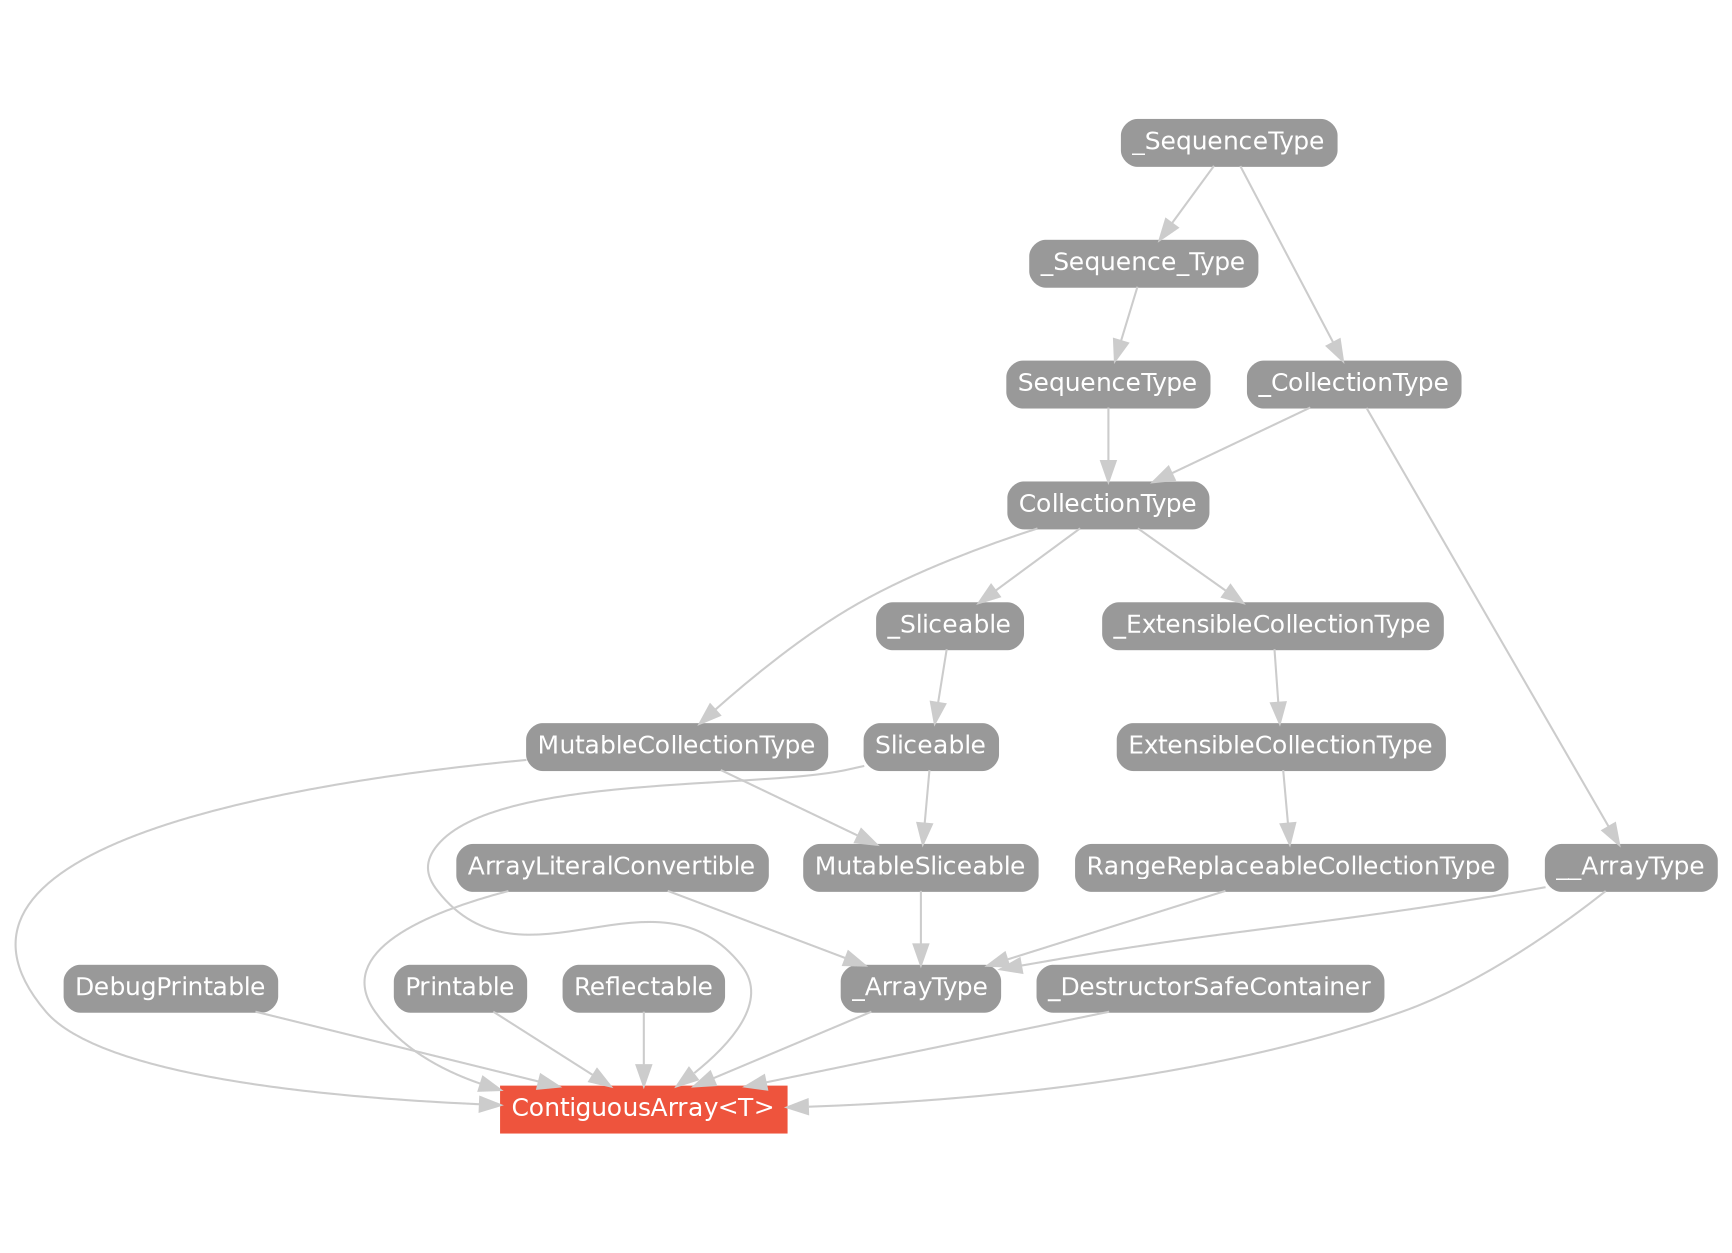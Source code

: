 strict digraph "ContiguousArray<T> - Type Hierarchy - SwiftDoc.org" {
    pad="0.1,0.8"
    node [shape=box, style="filled,rounded", color="#999999", fillcolor="#999999", fontcolor=white, fontname=Helvetica, fontnames="Helvetica,sansserif", fontsize=12, margin="0.07,0.05", height="0.3"]
    edge [color="#cccccc"]
    "ArrayLiteralConvertible" [URL="/protocol/ArrayLiteralConvertible/"]
    "CollectionType" [URL="/protocol/CollectionType/"]
    "ContiguousArray<T>" [URL="/type/ContiguousArray/", style="filled", fillcolor="#ee543d", color="#ee543d"]
    "DebugPrintable" [URL="/protocol/DebugPrintable/"]
    "ExtensibleCollectionType" [URL="/protocol/ExtensibleCollectionType/"]
    "MutableCollectionType" [URL="/protocol/MutableCollectionType/"]
    "MutableSliceable" [URL="/protocol/MutableSliceable/"]
    "Printable" [URL="/protocol/Printable/"]
    "RangeReplaceableCollectionType" [URL="/protocol/RangeReplaceableCollectionType/"]
    "Reflectable" [URL="/protocol/Reflectable/"]
    "SequenceType" [URL="/protocol/SequenceType/"]
    "Sliceable" [URL="/protocol/Sliceable/"]
    "_ArrayType" [URL="/protocol/_ArrayType/"]
    "_CollectionType" [URL="/protocol/_CollectionType/"]
    "_DestructorSafeContainer" [URL="/protocol/_DestructorSafeContainer/"]
    "_ExtensibleCollectionType" [URL="/protocol/_ExtensibleCollectionType/"]
    "_SequenceType" [URL="/protocol/_SequenceType/"]
    "_Sequence_Type" [URL="/protocol/_Sequence_Type/"]
    "_Sliceable" [URL="/protocol/_Sliceable/"]
    "__ArrayType" [URL="/protocol/__ArrayType/"]    "MutableCollectionType" -> "ContiguousArray<T>"
    "Sliceable" -> "ContiguousArray<T>"
    "_DestructorSafeContainer" -> "ContiguousArray<T>"
    "__ArrayType" -> "ContiguousArray<T>"
    "ArrayLiteralConvertible" -> "ContiguousArray<T>"
    "_ArrayType" -> "ContiguousArray<T>"
    "Reflectable" -> "ContiguousArray<T>"
    "Printable" -> "ContiguousArray<T>"
    "DebugPrintable" -> "ContiguousArray<T>"
    "CollectionType" -> "MutableCollectionType"
    "_CollectionType" -> "CollectionType"
    "SequenceType" -> "CollectionType"
    "_SequenceType" -> "_CollectionType"
    "_Sequence_Type" -> "SequenceType"
    "_SequenceType" -> "_Sequence_Type"
    "_Sliceable" -> "Sliceable"
    "CollectionType" -> "_Sliceable"
    "_CollectionType" -> "CollectionType"
    "SequenceType" -> "CollectionType"
    "_SequenceType" -> "_CollectionType"
    "_Sequence_Type" -> "SequenceType"
    "_SequenceType" -> "_Sequence_Type"
    "_CollectionType" -> "__ArrayType"
    "_SequenceType" -> "_CollectionType"
    "__ArrayType" -> "_ArrayType"
    "RangeReplaceableCollectionType" -> "_ArrayType"
    "MutableSliceable" -> "_ArrayType"
    "ArrayLiteralConvertible" -> "_ArrayType"
    "_CollectionType" -> "__ArrayType"
    "_SequenceType" -> "_CollectionType"
    "ExtensibleCollectionType" -> "RangeReplaceableCollectionType"
    "_ExtensibleCollectionType" -> "ExtensibleCollectionType"
    "CollectionType" -> "_ExtensibleCollectionType"
    "_CollectionType" -> "CollectionType"
    "SequenceType" -> "CollectionType"
    "_SequenceType" -> "_CollectionType"
    "_Sequence_Type" -> "SequenceType"
    "_SequenceType" -> "_Sequence_Type"
    "Sliceable" -> "MutableSliceable"
    "MutableCollectionType" -> "MutableSliceable"
    "_Sliceable" -> "Sliceable"
    "CollectionType" -> "_Sliceable"
    "_CollectionType" -> "CollectionType"
    "SequenceType" -> "CollectionType"
    "_SequenceType" -> "_CollectionType"
    "_Sequence_Type" -> "SequenceType"
    "_SequenceType" -> "_Sequence_Type"
    "CollectionType" -> "MutableCollectionType"
    "_CollectionType" -> "CollectionType"
    "SequenceType" -> "CollectionType"
    "_SequenceType" -> "_CollectionType"
    "_Sequence_Type" -> "SequenceType"
    "_SequenceType" -> "_Sequence_Type"
    subgraph Types {
        rank = max; "ContiguousArray<T>";
    }
}